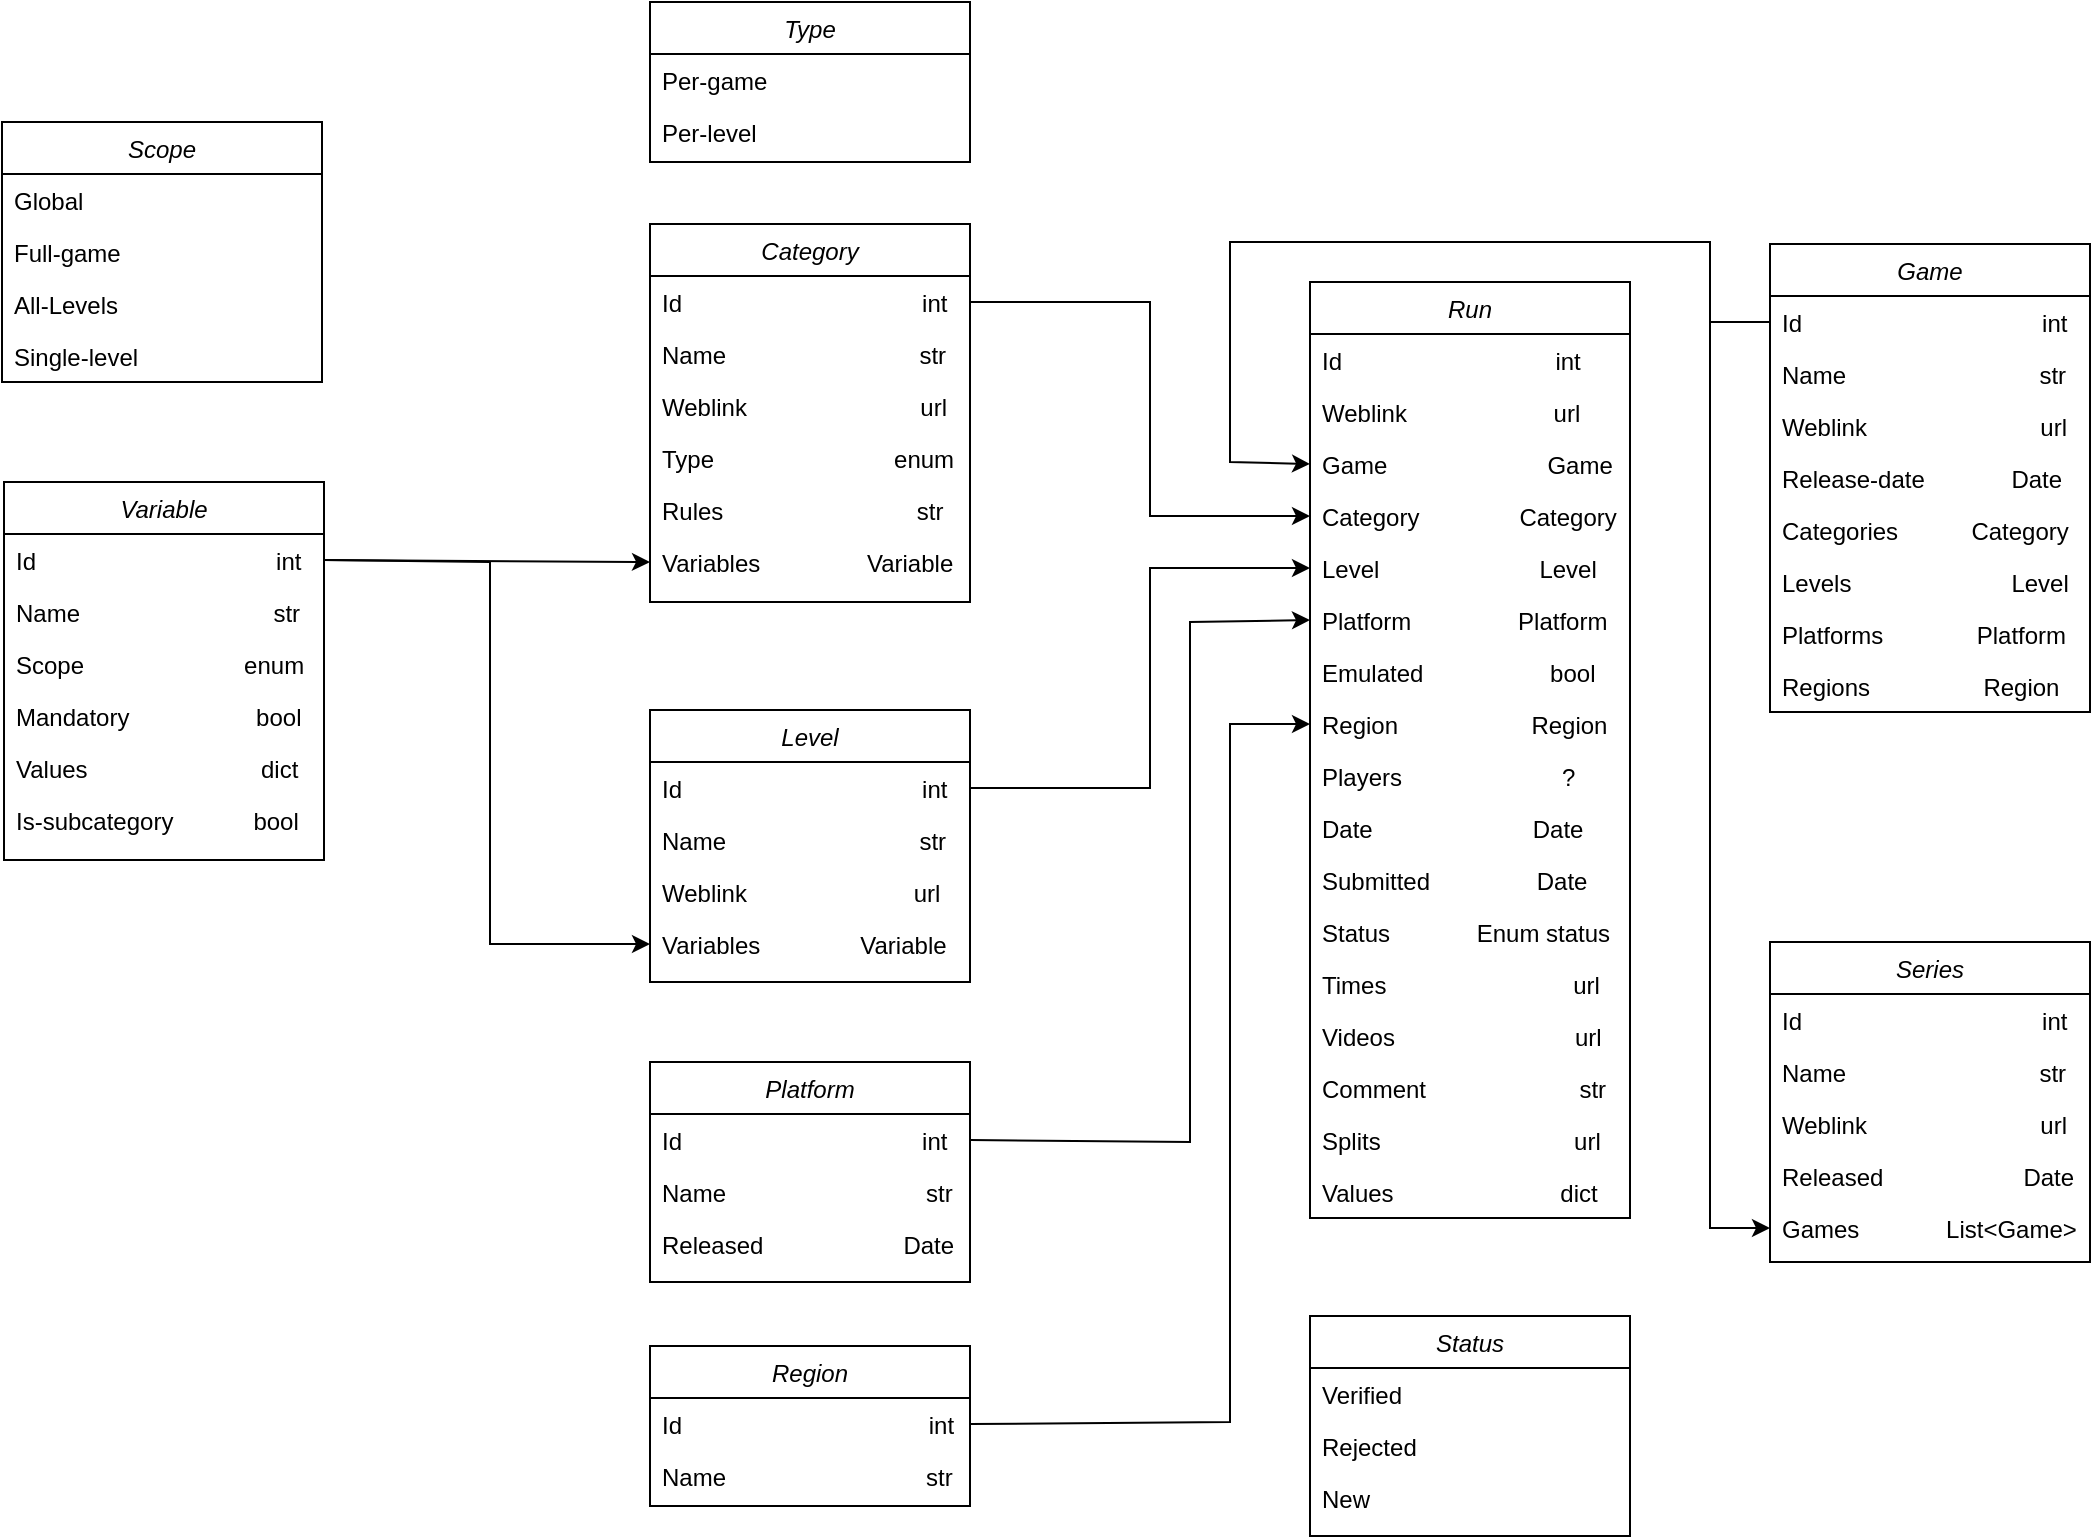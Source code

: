 <mxfile version="20.8.19" type="device"><diagram id="C5RBs43oDa-KdzZeNtuy" name="Page-1"><mxGraphModel dx="2263" dy="793" grid="1" gridSize="10" guides="1" tooltips="1" connect="1" arrows="1" fold="1" page="1" pageScale="1" pageWidth="827" pageHeight="1169" math="0" shadow="0"><root><mxCell id="WIyWlLk6GJQsqaUBKTNV-0"/><mxCell id="WIyWlLk6GJQsqaUBKTNV-1" parent="WIyWlLk6GJQsqaUBKTNV-0"/><mxCell id="zkfFHV4jXpPFQw0GAbJ--0" value="Game" style="swimlane;fontStyle=2;align=center;verticalAlign=top;childLayout=stackLayout;horizontal=1;startSize=26;horizontalStack=0;resizeParent=1;resizeLast=0;collapsible=1;marginBottom=0;rounded=0;shadow=0;strokeWidth=1;" parent="WIyWlLk6GJQsqaUBKTNV-1" vertex="1"><mxGeometry x="470" y="121" width="160" height="234" as="geometry"><mxRectangle x="230" y="140" width="160" height="26" as="alternateBounds"/></mxGeometry></mxCell><mxCell id="zkfFHV4jXpPFQw0GAbJ--1" value="Id                                    int" style="text;align=left;verticalAlign=top;spacingLeft=4;spacingRight=4;overflow=hidden;rotatable=0;points=[[0,0.5],[1,0.5]];portConstraint=eastwest;" parent="zkfFHV4jXpPFQw0GAbJ--0" vertex="1"><mxGeometry y="26" width="160" height="26" as="geometry"/></mxCell><mxCell id="zkfFHV4jXpPFQw0GAbJ--2" value="Name                             str" style="text;align=left;verticalAlign=top;spacingLeft=4;spacingRight=4;overflow=hidden;rotatable=0;points=[[0,0.5],[1,0.5]];portConstraint=eastwest;rounded=0;shadow=0;html=0;" parent="zkfFHV4jXpPFQw0GAbJ--0" vertex="1"><mxGeometry y="52" width="160" height="26" as="geometry"/></mxCell><mxCell id="zkfFHV4jXpPFQw0GAbJ--3" value="Weblink                          url" style="text;align=left;verticalAlign=top;spacingLeft=4;spacingRight=4;overflow=hidden;rotatable=0;points=[[0,0.5],[1,0.5]];portConstraint=eastwest;rounded=0;shadow=0;html=0;" parent="zkfFHV4jXpPFQw0GAbJ--0" vertex="1"><mxGeometry y="78" width="160" height="26" as="geometry"/></mxCell><mxCell id="YvBF7eOLIqoATwW7dLSR-0" value="Release-date             Date" style="text;align=left;verticalAlign=top;spacingLeft=4;spacingRight=4;overflow=hidden;rotatable=0;points=[[0,0.5],[1,0.5]];portConstraint=eastwest;rounded=0;shadow=0;html=0;" vertex="1" parent="zkfFHV4jXpPFQw0GAbJ--0"><mxGeometry y="104" width="160" height="26" as="geometry"/></mxCell><mxCell id="YvBF7eOLIqoATwW7dLSR-1" value="Categories           Category" style="text;align=left;verticalAlign=top;spacingLeft=4;spacingRight=4;overflow=hidden;rotatable=0;points=[[0,0.5],[1,0.5]];portConstraint=eastwest;rounded=0;shadow=0;html=0;" vertex="1" parent="zkfFHV4jXpPFQw0GAbJ--0"><mxGeometry y="130" width="160" height="26" as="geometry"/></mxCell><mxCell id="YvBF7eOLIqoATwW7dLSR-3" value="Levels                        Level" style="text;align=left;verticalAlign=top;spacingLeft=4;spacingRight=4;overflow=hidden;rotatable=0;points=[[0,0.5],[1,0.5]];portConstraint=eastwest;rounded=0;shadow=0;html=0;" vertex="1" parent="zkfFHV4jXpPFQw0GAbJ--0"><mxGeometry y="156" width="160" height="26" as="geometry"/></mxCell><mxCell id="YvBF7eOLIqoATwW7dLSR-4" value="Platforms              Platform" style="text;align=left;verticalAlign=top;spacingLeft=4;spacingRight=4;overflow=hidden;rotatable=0;points=[[0,0.5],[1,0.5]];portConstraint=eastwest;rounded=0;shadow=0;html=0;" vertex="1" parent="zkfFHV4jXpPFQw0GAbJ--0"><mxGeometry y="182" width="160" height="26" as="geometry"/></mxCell><mxCell id="YvBF7eOLIqoATwW7dLSR-2" value="Regions                 Region" style="text;align=left;verticalAlign=top;spacingLeft=4;spacingRight=4;overflow=hidden;rotatable=0;points=[[0,0.5],[1,0.5]];portConstraint=eastwest;rounded=0;shadow=0;html=0;" vertex="1" parent="zkfFHV4jXpPFQw0GAbJ--0"><mxGeometry y="208" width="160" height="26" as="geometry"/></mxCell><mxCell id="YvBF7eOLIqoATwW7dLSR-5" value="Category" style="swimlane;fontStyle=2;align=center;verticalAlign=top;childLayout=stackLayout;horizontal=1;startSize=26;horizontalStack=0;resizeParent=1;resizeLast=0;collapsible=1;marginBottom=0;rounded=0;shadow=0;strokeWidth=1;" vertex="1" parent="WIyWlLk6GJQsqaUBKTNV-1"><mxGeometry x="-90" y="111" width="160" height="189" as="geometry"><mxRectangle x="230" y="140" width="160" height="26" as="alternateBounds"/></mxGeometry></mxCell><mxCell id="YvBF7eOLIqoATwW7dLSR-6" value="Id                                    int" style="text;align=left;verticalAlign=top;spacingLeft=4;spacingRight=4;overflow=hidden;rotatable=0;points=[[0,0.5],[1,0.5]];portConstraint=eastwest;" vertex="1" parent="YvBF7eOLIqoATwW7dLSR-5"><mxGeometry y="26" width="160" height="26" as="geometry"/></mxCell><mxCell id="YvBF7eOLIqoATwW7dLSR-7" value="Name                             str" style="text;align=left;verticalAlign=top;spacingLeft=4;spacingRight=4;overflow=hidden;rotatable=0;points=[[0,0.5],[1,0.5]];portConstraint=eastwest;rounded=0;shadow=0;html=0;" vertex="1" parent="YvBF7eOLIqoATwW7dLSR-5"><mxGeometry y="52" width="160" height="26" as="geometry"/></mxCell><mxCell id="YvBF7eOLIqoATwW7dLSR-8" value="Weblink                          url" style="text;align=left;verticalAlign=top;spacingLeft=4;spacingRight=4;overflow=hidden;rotatable=0;points=[[0,0.5],[1,0.5]];portConstraint=eastwest;rounded=0;shadow=0;html=0;" vertex="1" parent="YvBF7eOLIqoATwW7dLSR-5"><mxGeometry y="78" width="160" height="26" as="geometry"/></mxCell><mxCell id="YvBF7eOLIqoATwW7dLSR-9" value="Type                           enum" style="text;align=left;verticalAlign=top;spacingLeft=4;spacingRight=4;overflow=hidden;rotatable=0;points=[[0,0.5],[1,0.5]];portConstraint=eastwest;rounded=0;shadow=0;html=0;" vertex="1" parent="YvBF7eOLIqoATwW7dLSR-5"><mxGeometry y="104" width="160" height="26" as="geometry"/></mxCell><mxCell id="YvBF7eOLIqoATwW7dLSR-10" value="Rules                             str" style="text;align=left;verticalAlign=top;spacingLeft=4;spacingRight=4;overflow=hidden;rotatable=0;points=[[0,0.5],[1,0.5]];portConstraint=eastwest;rounded=0;shadow=0;html=0;" vertex="1" parent="YvBF7eOLIqoATwW7dLSR-5"><mxGeometry y="130" width="160" height="26" as="geometry"/></mxCell><mxCell id="YvBF7eOLIqoATwW7dLSR-11" value="Variables                Variable" style="text;align=left;verticalAlign=top;spacingLeft=4;spacingRight=4;overflow=hidden;rotatable=0;points=[[0,0.5],[1,0.5]];portConstraint=eastwest;rounded=0;shadow=0;html=0;" vertex="1" parent="YvBF7eOLIqoATwW7dLSR-5"><mxGeometry y="156" width="160" height="26" as="geometry"/></mxCell><mxCell id="YvBF7eOLIqoATwW7dLSR-14" value="Variable" style="swimlane;fontStyle=2;align=center;verticalAlign=top;childLayout=stackLayout;horizontal=1;startSize=26;horizontalStack=0;resizeParent=1;resizeLast=0;collapsible=1;marginBottom=0;rounded=0;shadow=0;strokeWidth=1;" vertex="1" parent="WIyWlLk6GJQsqaUBKTNV-1"><mxGeometry x="-413" y="240" width="160" height="189" as="geometry"><mxRectangle x="230" y="140" width="160" height="26" as="alternateBounds"/></mxGeometry></mxCell><mxCell id="YvBF7eOLIqoATwW7dLSR-15" value="Id                                    int" style="text;align=left;verticalAlign=top;spacingLeft=4;spacingRight=4;overflow=hidden;rotatable=0;points=[[0,0.5],[1,0.5]];portConstraint=eastwest;" vertex="1" parent="YvBF7eOLIqoATwW7dLSR-14"><mxGeometry y="26" width="160" height="26" as="geometry"/></mxCell><mxCell id="YvBF7eOLIqoATwW7dLSR-16" value="Name                             str" style="text;align=left;verticalAlign=top;spacingLeft=4;spacingRight=4;overflow=hidden;rotatable=0;points=[[0,0.5],[1,0.5]];portConstraint=eastwest;rounded=0;shadow=0;html=0;" vertex="1" parent="YvBF7eOLIqoATwW7dLSR-14"><mxGeometry y="52" width="160" height="26" as="geometry"/></mxCell><mxCell id="YvBF7eOLIqoATwW7dLSR-17" value="Scope                        enum" style="text;align=left;verticalAlign=top;spacingLeft=4;spacingRight=4;overflow=hidden;rotatable=0;points=[[0,0.5],[1,0.5]];portConstraint=eastwest;rounded=0;shadow=0;html=0;" vertex="1" parent="YvBF7eOLIqoATwW7dLSR-14"><mxGeometry y="78" width="160" height="26" as="geometry"/></mxCell><mxCell id="YvBF7eOLIqoATwW7dLSR-18" value="Mandatory                   bool" style="text;align=left;verticalAlign=top;spacingLeft=4;spacingRight=4;overflow=hidden;rotatable=0;points=[[0,0.5],[1,0.5]];portConstraint=eastwest;rounded=0;shadow=0;html=0;" vertex="1" parent="YvBF7eOLIqoATwW7dLSR-14"><mxGeometry y="104" width="160" height="26" as="geometry"/></mxCell><mxCell id="YvBF7eOLIqoATwW7dLSR-19" value="Values                          dict" style="text;align=left;verticalAlign=top;spacingLeft=4;spacingRight=4;overflow=hidden;rotatable=0;points=[[0,0.5],[1,0.5]];portConstraint=eastwest;rounded=0;shadow=0;html=0;" vertex="1" parent="YvBF7eOLIqoATwW7dLSR-14"><mxGeometry y="130" width="160" height="26" as="geometry"/></mxCell><mxCell id="YvBF7eOLIqoATwW7dLSR-20" value="Is-subcategory            bool" style="text;align=left;verticalAlign=top;spacingLeft=4;spacingRight=4;overflow=hidden;rotatable=0;points=[[0,0.5],[1,0.5]];portConstraint=eastwest;rounded=0;shadow=0;html=0;" vertex="1" parent="YvBF7eOLIqoATwW7dLSR-14"><mxGeometry y="156" width="160" height="26" as="geometry"/></mxCell><mxCell id="YvBF7eOLIqoATwW7dLSR-21" value="Level" style="swimlane;fontStyle=2;align=center;verticalAlign=top;childLayout=stackLayout;horizontal=1;startSize=26;horizontalStack=0;resizeParent=1;resizeLast=0;collapsible=1;marginBottom=0;rounded=0;shadow=0;strokeWidth=1;" vertex="1" parent="WIyWlLk6GJQsqaUBKTNV-1"><mxGeometry x="-90" y="354" width="160" height="136" as="geometry"><mxRectangle x="230" y="140" width="160" height="26" as="alternateBounds"/></mxGeometry></mxCell><mxCell id="YvBF7eOLIqoATwW7dLSR-22" value="Id                                    int" style="text;align=left;verticalAlign=top;spacingLeft=4;spacingRight=4;overflow=hidden;rotatable=0;points=[[0,0.5],[1,0.5]];portConstraint=eastwest;" vertex="1" parent="YvBF7eOLIqoATwW7dLSR-21"><mxGeometry y="26" width="160" height="26" as="geometry"/></mxCell><mxCell id="YvBF7eOLIqoATwW7dLSR-23" value="Name                             str" style="text;align=left;verticalAlign=top;spacingLeft=4;spacingRight=4;overflow=hidden;rotatable=0;points=[[0,0.5],[1,0.5]];portConstraint=eastwest;rounded=0;shadow=0;html=0;" vertex="1" parent="YvBF7eOLIqoATwW7dLSR-21"><mxGeometry y="52" width="160" height="26" as="geometry"/></mxCell><mxCell id="YvBF7eOLIqoATwW7dLSR-24" value="Weblink                          url" style="text;align=left;verticalAlign=top;spacingLeft=4;spacingRight=4;overflow=hidden;rotatable=0;points=[[0,0.5],[1,0.5]];portConstraint=eastwest;rounded=0;shadow=0;html=0;" vertex="1" parent="YvBF7eOLIqoATwW7dLSR-21"><mxGeometry y="78" width="160" height="26" as="geometry"/></mxCell><mxCell id="YvBF7eOLIqoATwW7dLSR-25" value="Variables               Variable" style="text;align=left;verticalAlign=top;spacingLeft=4;spacingRight=4;overflow=hidden;rotatable=0;points=[[0,0.5],[1,0.5]];portConstraint=eastwest;rounded=0;shadow=0;html=0;" vertex="1" parent="YvBF7eOLIqoATwW7dLSR-21"><mxGeometry y="104" width="160" height="26" as="geometry"/></mxCell><mxCell id="YvBF7eOLIqoATwW7dLSR-35" value="Platform" style="swimlane;fontStyle=2;align=center;verticalAlign=top;childLayout=stackLayout;horizontal=1;startSize=26;horizontalStack=0;resizeParent=1;resizeLast=0;collapsible=1;marginBottom=0;rounded=0;shadow=0;strokeWidth=1;" vertex="1" parent="WIyWlLk6GJQsqaUBKTNV-1"><mxGeometry x="-90" y="530" width="160" height="110" as="geometry"><mxRectangle x="230" y="140" width="160" height="26" as="alternateBounds"/></mxGeometry></mxCell><mxCell id="YvBF7eOLIqoATwW7dLSR-36" value="Id                                    int" style="text;align=left;verticalAlign=top;spacingLeft=4;spacingRight=4;overflow=hidden;rotatable=0;points=[[0,0.5],[1,0.5]];portConstraint=eastwest;" vertex="1" parent="YvBF7eOLIqoATwW7dLSR-35"><mxGeometry y="26" width="160" height="26" as="geometry"/></mxCell><mxCell id="YvBF7eOLIqoATwW7dLSR-37" value="Name                              str" style="text;align=left;verticalAlign=top;spacingLeft=4;spacingRight=4;overflow=hidden;rotatable=0;points=[[0,0.5],[1,0.5]];portConstraint=eastwest;rounded=0;shadow=0;html=0;" vertex="1" parent="YvBF7eOLIqoATwW7dLSR-35"><mxGeometry y="52" width="160" height="26" as="geometry"/></mxCell><mxCell id="YvBF7eOLIqoATwW7dLSR-38" value="Released                     Date" style="text;align=left;verticalAlign=top;spacingLeft=4;spacingRight=4;overflow=hidden;rotatable=0;points=[[0,0.5],[1,0.5]];portConstraint=eastwest;rounded=0;shadow=0;html=0;" vertex="1" parent="YvBF7eOLIqoATwW7dLSR-35"><mxGeometry y="78" width="160" height="26" as="geometry"/></mxCell><mxCell id="YvBF7eOLIqoATwW7dLSR-44" value="Region" style="swimlane;fontStyle=2;align=center;verticalAlign=top;childLayout=stackLayout;horizontal=1;startSize=26;horizontalStack=0;resizeParent=1;resizeLast=0;collapsible=1;marginBottom=0;rounded=0;shadow=0;strokeWidth=1;" vertex="1" parent="WIyWlLk6GJQsqaUBKTNV-1"><mxGeometry x="-90" y="672" width="160" height="80" as="geometry"><mxRectangle x="230" y="140" width="160" height="26" as="alternateBounds"/></mxGeometry></mxCell><mxCell id="YvBF7eOLIqoATwW7dLSR-45" value="Id                                     int" style="text;align=left;verticalAlign=top;spacingLeft=4;spacingRight=4;overflow=hidden;rotatable=0;points=[[0,0.5],[1,0.5]];portConstraint=eastwest;" vertex="1" parent="YvBF7eOLIqoATwW7dLSR-44"><mxGeometry y="26" width="160" height="26" as="geometry"/></mxCell><mxCell id="YvBF7eOLIqoATwW7dLSR-46" value="Name                              str" style="text;align=left;verticalAlign=top;spacingLeft=4;spacingRight=4;overflow=hidden;rotatable=0;points=[[0,0.5],[1,0.5]];portConstraint=eastwest;rounded=0;shadow=0;html=0;" vertex="1" parent="YvBF7eOLIqoATwW7dLSR-44"><mxGeometry y="52" width="160" height="26" as="geometry"/></mxCell><mxCell id="YvBF7eOLIqoATwW7dLSR-48" value="Series" style="swimlane;fontStyle=2;align=center;verticalAlign=top;childLayout=stackLayout;horizontal=1;startSize=26;horizontalStack=0;resizeParent=1;resizeLast=0;collapsible=1;marginBottom=0;rounded=0;shadow=0;strokeWidth=1;" vertex="1" parent="WIyWlLk6GJQsqaUBKTNV-1"><mxGeometry x="470" y="470" width="160" height="160" as="geometry"><mxRectangle x="230" y="140" width="160" height="26" as="alternateBounds"/></mxGeometry></mxCell><mxCell id="YvBF7eOLIqoATwW7dLSR-49" value="Id                                    int" style="text;align=left;verticalAlign=top;spacingLeft=4;spacingRight=4;overflow=hidden;rotatable=0;points=[[0,0.5],[1,0.5]];portConstraint=eastwest;" vertex="1" parent="YvBF7eOLIqoATwW7dLSR-48"><mxGeometry y="26" width="160" height="26" as="geometry"/></mxCell><mxCell id="YvBF7eOLIqoATwW7dLSR-50" value="Name                             str" style="text;align=left;verticalAlign=top;spacingLeft=4;spacingRight=4;overflow=hidden;rotatable=0;points=[[0,0.5],[1,0.5]];portConstraint=eastwest;rounded=0;shadow=0;html=0;" vertex="1" parent="YvBF7eOLIqoATwW7dLSR-48"><mxGeometry y="52" width="160" height="26" as="geometry"/></mxCell><mxCell id="YvBF7eOLIqoATwW7dLSR-52" value="Weblink                          url" style="text;align=left;verticalAlign=top;spacingLeft=4;spacingRight=4;overflow=hidden;rotatable=0;points=[[0,0.5],[1,0.5]];portConstraint=eastwest;rounded=0;shadow=0;html=0;" vertex="1" parent="YvBF7eOLIqoATwW7dLSR-48"><mxGeometry y="78" width="160" height="26" as="geometry"/></mxCell><mxCell id="YvBF7eOLIqoATwW7dLSR-51" value="Released                     Date" style="text;align=left;verticalAlign=top;spacingLeft=4;spacingRight=4;overflow=hidden;rotatable=0;points=[[0,0.5],[1,0.5]];portConstraint=eastwest;rounded=0;shadow=0;html=0;" vertex="1" parent="YvBF7eOLIqoATwW7dLSR-48"><mxGeometry y="104" width="160" height="26" as="geometry"/></mxCell><mxCell id="YvBF7eOLIqoATwW7dLSR-53" value="Games             List&lt;Game&gt;" style="text;align=left;verticalAlign=top;spacingLeft=4;spacingRight=4;overflow=hidden;rotatable=0;points=[[0,0.5],[1,0.5]];portConstraint=eastwest;rounded=0;shadow=0;html=0;" vertex="1" parent="YvBF7eOLIqoATwW7dLSR-48"><mxGeometry y="130" width="160" height="26" as="geometry"/></mxCell><mxCell id="YvBF7eOLIqoATwW7dLSR-55" value="Run" style="swimlane;fontStyle=2;align=center;verticalAlign=top;childLayout=stackLayout;horizontal=1;startSize=26;horizontalStack=0;resizeParent=1;resizeLast=0;collapsible=1;marginBottom=0;rounded=0;shadow=0;strokeWidth=1;" vertex="1" parent="WIyWlLk6GJQsqaUBKTNV-1"><mxGeometry x="240" y="140" width="160" height="468" as="geometry"><mxRectangle x="230" y="140" width="160" height="26" as="alternateBounds"/></mxGeometry></mxCell><mxCell id="YvBF7eOLIqoATwW7dLSR-56" value="Id                                int" style="text;align=left;verticalAlign=top;spacingLeft=4;spacingRight=4;overflow=hidden;rotatable=0;points=[[0,0.5],[1,0.5]];portConstraint=eastwest;" vertex="1" parent="YvBF7eOLIqoATwW7dLSR-55"><mxGeometry y="26" width="160" height="26" as="geometry"/></mxCell><mxCell id="YvBF7eOLIqoATwW7dLSR-58" value="Weblink                      url" style="text;align=left;verticalAlign=top;spacingLeft=4;spacingRight=4;overflow=hidden;rotatable=0;points=[[0,0.5],[1,0.5]];portConstraint=eastwest;rounded=0;shadow=0;html=0;" vertex="1" parent="YvBF7eOLIqoATwW7dLSR-55"><mxGeometry y="52" width="160" height="26" as="geometry"/></mxCell><mxCell id="YvBF7eOLIqoATwW7dLSR-59" value="Game                        Game" style="text;align=left;verticalAlign=top;spacingLeft=4;spacingRight=4;overflow=hidden;rotatable=0;points=[[0,0.5],[1,0.5]];portConstraint=eastwest;rounded=0;shadow=0;html=0;" vertex="1" parent="YvBF7eOLIqoATwW7dLSR-55"><mxGeometry y="78" width="160" height="26" as="geometry"/></mxCell><mxCell id="YvBF7eOLIqoATwW7dLSR-60" value="Category               Category" style="text;align=left;verticalAlign=top;spacingLeft=4;spacingRight=4;overflow=hidden;rotatable=0;points=[[0,0.5],[1,0.5]];portConstraint=eastwest;rounded=0;shadow=0;html=0;" vertex="1" parent="YvBF7eOLIqoATwW7dLSR-55"><mxGeometry y="104" width="160" height="26" as="geometry"/></mxCell><mxCell id="YvBF7eOLIqoATwW7dLSR-61" value="Level                        Level" style="text;align=left;verticalAlign=top;spacingLeft=4;spacingRight=4;overflow=hidden;rotatable=0;points=[[0,0.5],[1,0.5]];portConstraint=eastwest;rounded=0;shadow=0;html=0;" vertex="1" parent="YvBF7eOLIqoATwW7dLSR-55"><mxGeometry y="130" width="160" height="26" as="geometry"/></mxCell><mxCell id="YvBF7eOLIqoATwW7dLSR-62" value="Platform                Platform" style="text;align=left;verticalAlign=top;spacingLeft=4;spacingRight=4;overflow=hidden;rotatable=0;points=[[0,0.5],[1,0.5]];portConstraint=eastwest;rounded=0;shadow=0;html=0;" vertex="1" parent="YvBF7eOLIqoATwW7dLSR-55"><mxGeometry y="156" width="160" height="26" as="geometry"/></mxCell><mxCell id="YvBF7eOLIqoATwW7dLSR-82" value="Emulated                   bool" style="text;align=left;verticalAlign=top;spacingLeft=4;spacingRight=4;overflow=hidden;rotatable=0;points=[[0,0.5],[1,0.5]];portConstraint=eastwest;rounded=0;shadow=0;html=0;" vertex="1" parent="YvBF7eOLIqoATwW7dLSR-55"><mxGeometry y="182" width="160" height="26" as="geometry"/></mxCell><mxCell id="YvBF7eOLIqoATwW7dLSR-63" value="Region                    Region" style="text;align=left;verticalAlign=top;spacingLeft=4;spacingRight=4;overflow=hidden;rotatable=0;points=[[0,0.5],[1,0.5]];portConstraint=eastwest;rounded=0;shadow=0;html=0;" vertex="1" parent="YvBF7eOLIqoATwW7dLSR-55"><mxGeometry y="208" width="160" height="26" as="geometry"/></mxCell><mxCell id="YvBF7eOLIqoATwW7dLSR-64" value="Players                        ?" style="text;align=left;verticalAlign=top;spacingLeft=4;spacingRight=4;overflow=hidden;rotatable=0;points=[[0,0.5],[1,0.5]];portConstraint=eastwest;rounded=0;shadow=0;html=0;" vertex="1" parent="YvBF7eOLIqoATwW7dLSR-55"><mxGeometry y="234" width="160" height="26" as="geometry"/></mxCell><mxCell id="YvBF7eOLIqoATwW7dLSR-65" value="Date                        Date" style="text;align=left;verticalAlign=top;spacingLeft=4;spacingRight=4;overflow=hidden;rotatable=0;points=[[0,0.5],[1,0.5]];portConstraint=eastwest;rounded=0;shadow=0;html=0;" vertex="1" parent="YvBF7eOLIqoATwW7dLSR-55"><mxGeometry y="260" width="160" height="26" as="geometry"/></mxCell><mxCell id="YvBF7eOLIqoATwW7dLSR-66" value="Submitted                Date" style="text;align=left;verticalAlign=top;spacingLeft=4;spacingRight=4;overflow=hidden;rotatable=0;points=[[0,0.5],[1,0.5]];portConstraint=eastwest;rounded=0;shadow=0;html=0;" vertex="1" parent="YvBF7eOLIqoATwW7dLSR-55"><mxGeometry y="286" width="160" height="26" as="geometry"/></mxCell><mxCell id="YvBF7eOLIqoATwW7dLSR-67" value="Status             Enum status" style="text;align=left;verticalAlign=top;spacingLeft=4;spacingRight=4;overflow=hidden;rotatable=0;points=[[0,0.5],[1,0.5]];portConstraint=eastwest;rounded=0;shadow=0;html=0;" vertex="1" parent="YvBF7eOLIqoATwW7dLSR-55"><mxGeometry y="312" width="160" height="26" as="geometry"/></mxCell><mxCell id="YvBF7eOLIqoATwW7dLSR-68" value="Times                            url" style="text;align=left;verticalAlign=top;spacingLeft=4;spacingRight=4;overflow=hidden;rotatable=0;points=[[0,0.5],[1,0.5]];portConstraint=eastwest;rounded=0;shadow=0;html=0;" vertex="1" parent="YvBF7eOLIqoATwW7dLSR-55"><mxGeometry y="338" width="160" height="26" as="geometry"/></mxCell><mxCell id="YvBF7eOLIqoATwW7dLSR-69" value="Videos                           url" style="text;align=left;verticalAlign=top;spacingLeft=4;spacingRight=4;overflow=hidden;rotatable=0;points=[[0,0.5],[1,0.5]];portConstraint=eastwest;rounded=0;shadow=0;html=0;" vertex="1" parent="YvBF7eOLIqoATwW7dLSR-55"><mxGeometry y="364" width="160" height="26" as="geometry"/></mxCell><mxCell id="YvBF7eOLIqoATwW7dLSR-70" value="Comment                       str" style="text;align=left;verticalAlign=top;spacingLeft=4;spacingRight=4;overflow=hidden;rotatable=0;points=[[0,0.5],[1,0.5]];portConstraint=eastwest;rounded=0;shadow=0;html=0;" vertex="1" parent="YvBF7eOLIqoATwW7dLSR-55"><mxGeometry y="390" width="160" height="26" as="geometry"/></mxCell><mxCell id="YvBF7eOLIqoATwW7dLSR-71" value="Splits                             url" style="text;align=left;verticalAlign=top;spacingLeft=4;spacingRight=4;overflow=hidden;rotatable=0;points=[[0,0.5],[1,0.5]];portConstraint=eastwest;rounded=0;shadow=0;html=0;" vertex="1" parent="YvBF7eOLIqoATwW7dLSR-55"><mxGeometry y="416" width="160" height="26" as="geometry"/></mxCell><mxCell id="YvBF7eOLIqoATwW7dLSR-72" value="Values                         dict" style="text;align=left;verticalAlign=top;spacingLeft=4;spacingRight=4;overflow=hidden;rotatable=0;points=[[0,0.5],[1,0.5]];portConstraint=eastwest;rounded=0;shadow=0;html=0;" vertex="1" parent="YvBF7eOLIqoATwW7dLSR-55"><mxGeometry y="442" width="160" height="26" as="geometry"/></mxCell><mxCell id="YvBF7eOLIqoATwW7dLSR-73" value="Status" style="swimlane;fontStyle=2;align=center;verticalAlign=top;childLayout=stackLayout;horizontal=1;startSize=26;horizontalStack=0;resizeParent=1;resizeLast=0;collapsible=1;marginBottom=0;rounded=0;shadow=0;strokeWidth=1;" vertex="1" parent="WIyWlLk6GJQsqaUBKTNV-1"><mxGeometry x="240" y="657" width="160" height="110" as="geometry"><mxRectangle x="230" y="140" width="160" height="26" as="alternateBounds"/></mxGeometry></mxCell><mxCell id="YvBF7eOLIqoATwW7dLSR-77" value="Verified" style="text;align=left;verticalAlign=top;spacingLeft=4;spacingRight=4;overflow=hidden;rotatable=0;points=[[0,0.5],[1,0.5]];portConstraint=eastwest;rounded=0;shadow=0;html=0;" vertex="1" parent="YvBF7eOLIqoATwW7dLSR-73"><mxGeometry y="26" width="160" height="26" as="geometry"/></mxCell><mxCell id="YvBF7eOLIqoATwW7dLSR-78" value="Rejected" style="text;align=left;verticalAlign=top;spacingLeft=4;spacingRight=4;overflow=hidden;rotatable=0;points=[[0,0.5],[1,0.5]];portConstraint=eastwest;rounded=0;shadow=0;html=0;" vertex="1" parent="YvBF7eOLIqoATwW7dLSR-73"><mxGeometry y="52" width="160" height="26" as="geometry"/></mxCell><mxCell id="YvBF7eOLIqoATwW7dLSR-79" value="New" style="text;align=left;verticalAlign=top;spacingLeft=4;spacingRight=4;overflow=hidden;rotatable=0;points=[[0,0.5],[1,0.5]];portConstraint=eastwest;rounded=0;shadow=0;html=0;" vertex="1" parent="YvBF7eOLIqoATwW7dLSR-73"><mxGeometry y="78" width="160" height="26" as="geometry"/></mxCell><mxCell id="YvBF7eOLIqoATwW7dLSR-83" value="" style="endArrow=classic;html=1;rounded=0;exitX=1;exitY=0.5;exitDx=0;exitDy=0;entryX=0;entryY=0.5;entryDx=0;entryDy=0;" edge="1" parent="WIyWlLk6GJQsqaUBKTNV-1" source="YvBF7eOLIqoATwW7dLSR-15" target="YvBF7eOLIqoATwW7dLSR-11"><mxGeometry width="50" height="50" relative="1" as="geometry"><mxPoint x="280" y="550" as="sourcePoint"/><mxPoint x="330" y="500" as="targetPoint"/></mxGeometry></mxCell><mxCell id="YvBF7eOLIqoATwW7dLSR-84" value="" style="endArrow=classic;html=1;rounded=0;exitX=1;exitY=0.5;exitDx=0;exitDy=0;entryX=0;entryY=0.5;entryDx=0;entryDy=0;" edge="1" parent="WIyWlLk6GJQsqaUBKTNV-1" source="YvBF7eOLIqoATwW7dLSR-15" target="YvBF7eOLIqoATwW7dLSR-25"><mxGeometry width="50" height="50" relative="1" as="geometry"><mxPoint x="-180" y="430" as="sourcePoint"/><mxPoint x="-170" y="480" as="targetPoint"/><Array as="points"><mxPoint x="-170" y="280"/><mxPoint x="-170" y="471"/></Array></mxGeometry></mxCell><mxCell id="YvBF7eOLIqoATwW7dLSR-85" value="" style="endArrow=classic;html=1;rounded=0;exitX=1;exitY=0.5;exitDx=0;exitDy=0;entryX=0;entryY=0.5;entryDx=0;entryDy=0;" edge="1" parent="WIyWlLk6GJQsqaUBKTNV-1" source="YvBF7eOLIqoATwW7dLSR-6" target="YvBF7eOLIqoATwW7dLSR-60"><mxGeometry width="50" height="50" relative="1" as="geometry"><mxPoint x="280" y="480" as="sourcePoint"/><mxPoint x="330" y="430" as="targetPoint"/><Array as="points"><mxPoint x="160" y="150"/><mxPoint x="160" y="257"/></Array></mxGeometry></mxCell><mxCell id="YvBF7eOLIqoATwW7dLSR-86" value="" style="endArrow=classic;html=1;rounded=0;entryX=0;entryY=0.5;entryDx=0;entryDy=0;exitX=1;exitY=0.5;exitDx=0;exitDy=0;" edge="1" parent="WIyWlLk6GJQsqaUBKTNV-1" source="YvBF7eOLIqoATwW7dLSR-22" target="YvBF7eOLIqoATwW7dLSR-61"><mxGeometry width="50" height="50" relative="1" as="geometry"><mxPoint x="280" y="480" as="sourcePoint"/><mxPoint x="330" y="430" as="targetPoint"/><Array as="points"><mxPoint x="160" y="393"/><mxPoint x="160" y="283"/></Array></mxGeometry></mxCell><mxCell id="YvBF7eOLIqoATwW7dLSR-87" value="" style="endArrow=classic;html=1;rounded=0;exitX=1;exitY=0.5;exitDx=0;exitDy=0;entryX=0;entryY=0.5;entryDx=0;entryDy=0;" edge="1" parent="WIyWlLk6GJQsqaUBKTNV-1" source="YvBF7eOLIqoATwW7dLSR-36" target="YvBF7eOLIqoATwW7dLSR-62"><mxGeometry width="50" height="50" relative="1" as="geometry"><mxPoint x="280" y="480" as="sourcePoint"/><mxPoint x="210" y="340" as="targetPoint"/><Array as="points"><mxPoint x="180" y="570"/><mxPoint x="180" y="310"/></Array></mxGeometry></mxCell><mxCell id="YvBF7eOLIqoATwW7dLSR-88" value="" style="endArrow=classic;html=1;rounded=0;exitX=1;exitY=0.5;exitDx=0;exitDy=0;entryX=0;entryY=0.5;entryDx=0;entryDy=0;" edge="1" parent="WIyWlLk6GJQsqaUBKTNV-1" source="YvBF7eOLIqoATwW7dLSR-45" target="YvBF7eOLIqoATwW7dLSR-63"><mxGeometry width="50" height="50" relative="1" as="geometry"><mxPoint x="280" y="480" as="sourcePoint"/><mxPoint x="330" y="430" as="targetPoint"/><Array as="points"><mxPoint x="200" y="710"/><mxPoint x="200" y="361"/></Array></mxGeometry></mxCell><mxCell id="YvBF7eOLIqoATwW7dLSR-89" value="" style="endArrow=classic;html=1;rounded=0;entryX=0;entryY=0.5;entryDx=0;entryDy=0;exitX=0;exitY=0.5;exitDx=0;exitDy=0;" edge="1" parent="WIyWlLk6GJQsqaUBKTNV-1" source="zkfFHV4jXpPFQw0GAbJ--1" target="YvBF7eOLIqoATwW7dLSR-53"><mxGeometry width="50" height="50" relative="1" as="geometry"><mxPoint x="460" y="240" as="sourcePoint"/><mxPoint x="680" y="159" as="targetPoint"/><Array as="points"><mxPoint x="440" y="160"/><mxPoint x="440" y="300"/><mxPoint x="440" y="613"/></Array></mxGeometry></mxCell><mxCell id="YvBF7eOLIqoATwW7dLSR-90" value="" style="endArrow=classic;html=1;rounded=0;entryX=0;entryY=0.5;entryDx=0;entryDy=0;exitX=0;exitY=0.5;exitDx=0;exitDy=0;" edge="1" parent="WIyWlLk6GJQsqaUBKTNV-1" source="zkfFHV4jXpPFQw0GAbJ--1" target="YvBF7eOLIqoATwW7dLSR-59"><mxGeometry width="50" height="50" relative="1" as="geometry"><mxPoint x="280" y="480" as="sourcePoint"/><mxPoint x="330" y="430" as="targetPoint"/><Array as="points"><mxPoint x="440" y="160"/><mxPoint x="440" y="120"/><mxPoint x="200" y="120"/><mxPoint x="200" y="230"/></Array></mxGeometry></mxCell><mxCell id="YvBF7eOLIqoATwW7dLSR-92" value="Type" style="swimlane;fontStyle=2;align=center;verticalAlign=top;childLayout=stackLayout;horizontal=1;startSize=26;horizontalStack=0;resizeParent=1;resizeLast=0;collapsible=1;marginBottom=0;rounded=0;shadow=0;strokeWidth=1;" vertex="1" parent="WIyWlLk6GJQsqaUBKTNV-1"><mxGeometry x="-90" width="160" height="80" as="geometry"><mxRectangle x="230" y="140" width="160" height="26" as="alternateBounds"/></mxGeometry></mxCell><mxCell id="YvBF7eOLIqoATwW7dLSR-93" value="Per-game" style="text;align=left;verticalAlign=top;spacingLeft=4;spacingRight=4;overflow=hidden;rotatable=0;points=[[0,0.5],[1,0.5]];portConstraint=eastwest;rounded=0;shadow=0;html=0;" vertex="1" parent="YvBF7eOLIqoATwW7dLSR-92"><mxGeometry y="26" width="160" height="26" as="geometry"/></mxCell><mxCell id="YvBF7eOLIqoATwW7dLSR-94" value="Per-level" style="text;align=left;verticalAlign=top;spacingLeft=4;spacingRight=4;overflow=hidden;rotatable=0;points=[[0,0.5],[1,0.5]];portConstraint=eastwest;rounded=0;shadow=0;html=0;" vertex="1" parent="YvBF7eOLIqoATwW7dLSR-92"><mxGeometry y="52" width="160" height="26" as="geometry"/></mxCell><mxCell id="YvBF7eOLIqoATwW7dLSR-96" value="Scope" style="swimlane;fontStyle=2;align=center;verticalAlign=top;childLayout=stackLayout;horizontal=1;startSize=26;horizontalStack=0;resizeParent=1;resizeLast=0;collapsible=1;marginBottom=0;rounded=0;shadow=0;strokeWidth=1;" vertex="1" parent="WIyWlLk6GJQsqaUBKTNV-1"><mxGeometry x="-414" y="60" width="160" height="130" as="geometry"><mxRectangle x="230" y="140" width="160" height="26" as="alternateBounds"/></mxGeometry></mxCell><mxCell id="YvBF7eOLIqoATwW7dLSR-98" value="Global" style="text;align=left;verticalAlign=top;spacingLeft=4;spacingRight=4;overflow=hidden;rotatable=0;points=[[0,0.5],[1,0.5]];portConstraint=eastwest;rounded=0;shadow=0;html=0;" vertex="1" parent="YvBF7eOLIqoATwW7dLSR-96"><mxGeometry y="26" width="160" height="26" as="geometry"/></mxCell><mxCell id="YvBF7eOLIqoATwW7dLSR-97" value="Full-game" style="text;align=left;verticalAlign=top;spacingLeft=4;spacingRight=4;overflow=hidden;rotatable=0;points=[[0,0.5],[1,0.5]];portConstraint=eastwest;rounded=0;shadow=0;html=0;" vertex="1" parent="YvBF7eOLIqoATwW7dLSR-96"><mxGeometry y="52" width="160" height="26" as="geometry"/></mxCell><mxCell id="YvBF7eOLIqoATwW7dLSR-99" value="All-Levels" style="text;align=left;verticalAlign=top;spacingLeft=4;spacingRight=4;overflow=hidden;rotatable=0;points=[[0,0.5],[1,0.5]];portConstraint=eastwest;rounded=0;shadow=0;html=0;" vertex="1" parent="YvBF7eOLIqoATwW7dLSR-96"><mxGeometry y="78" width="160" height="26" as="geometry"/></mxCell><mxCell id="YvBF7eOLIqoATwW7dLSR-100" value="Single-level" style="text;align=left;verticalAlign=top;spacingLeft=4;spacingRight=4;overflow=hidden;rotatable=0;points=[[0,0.5],[1,0.5]];portConstraint=eastwest;rounded=0;shadow=0;html=0;" vertex="1" parent="YvBF7eOLIqoATwW7dLSR-96"><mxGeometry y="104" width="160" height="26" as="geometry"/></mxCell></root></mxGraphModel></diagram></mxfile>